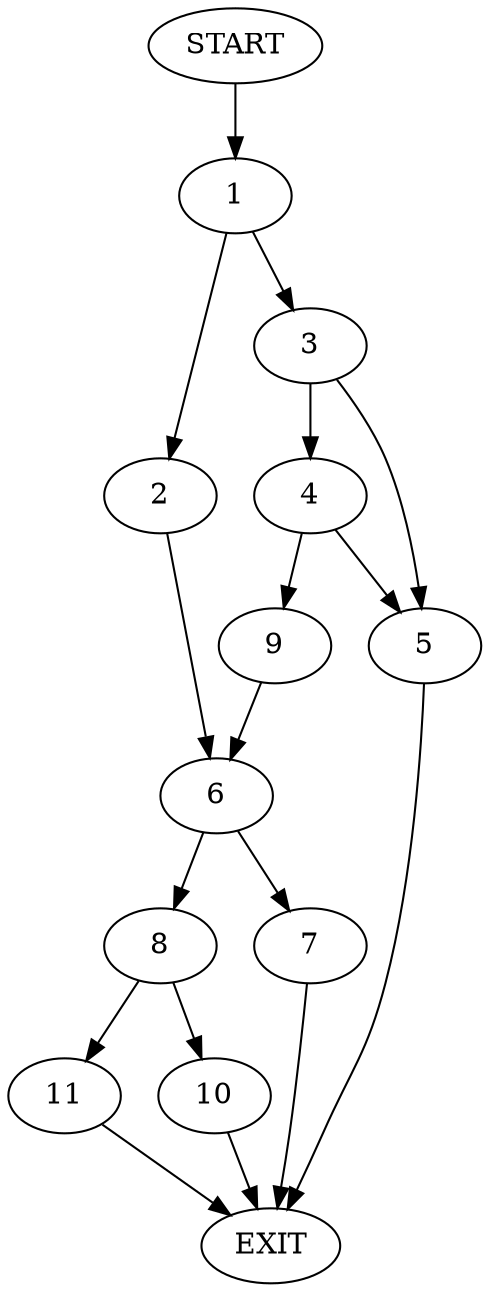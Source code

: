 digraph {
0 [label="START"]
12 [label="EXIT"]
0 -> 1
1 -> 2
1 -> 3
3 -> 4
3 -> 5
2 -> 6
6 -> 7
6 -> 8
5 -> 12
4 -> 9
4 -> 5
9 -> 6
8 -> 10
8 -> 11
7 -> 12
11 -> 12
10 -> 12
}
